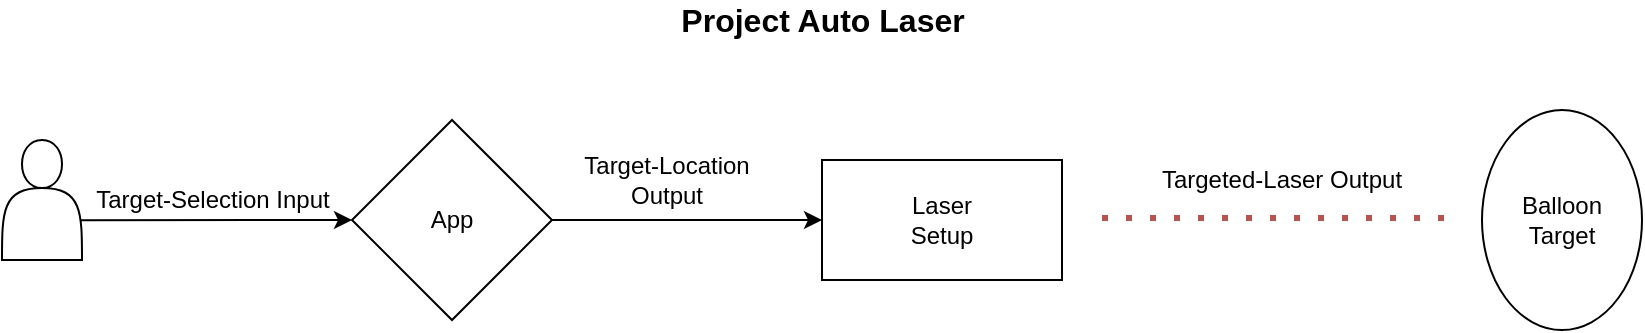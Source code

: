 <mxfile version="15.3.0" type="device"><diagram id="PYq5SXyjXAO9xlZQVAQu" name="Page-1"><mxGraphModel dx="982" dy="568" grid="1" gridSize="10" guides="1" tooltips="1" connect="1" arrows="1" fold="1" page="1" pageScale="1" pageWidth="850" pageHeight="1100" math="0" shadow="0"><root><mxCell id="0"/><mxCell id="1" parent="0"/><mxCell id="Lc35dR7bIJBmlMGxVaLT-4" value="" style="rounded=0;whiteSpace=wrap;html=1;" parent="1" vertex="1"><mxGeometry x="425" y="90" width="120" height="60" as="geometry"/></mxCell><mxCell id="Lc35dR7bIJBmlMGxVaLT-5" value="Laser Setup" style="text;html=1;strokeColor=none;fillColor=none;align=center;verticalAlign=middle;whiteSpace=wrap;rounded=0;" parent="1" vertex="1"><mxGeometry x="465" y="110" width="40" height="20" as="geometry"/></mxCell><mxCell id="Lc35dR7bIJBmlMGxVaLT-7" value="" style="rhombus;whiteSpace=wrap;html=1;" parent="1" vertex="1"><mxGeometry x="190" y="70" width="100" height="100" as="geometry"/></mxCell><mxCell id="Lc35dR7bIJBmlMGxVaLT-8" value="App" style="text;html=1;strokeColor=none;fillColor=none;align=center;verticalAlign=middle;whiteSpace=wrap;rounded=0;" parent="1" vertex="1"><mxGeometry x="220" y="110" width="40" height="20" as="geometry"/></mxCell><mxCell id="Lc35dR7bIJBmlMGxVaLT-10" value="" style="endArrow=classic;html=1;entryX=0;entryY=0.5;entryDx=0;entryDy=0;exitX=0.961;exitY=0.669;exitDx=0;exitDy=0;exitPerimeter=0;" parent="1" source="q6mMwJedILN894CEwq-p-17" target="Lc35dR7bIJBmlMGxVaLT-7" edge="1"><mxGeometry width="50" height="50" relative="1" as="geometry"><mxPoint x="80" y="120" as="sourcePoint"/><mxPoint x="170" y="119.71" as="targetPoint"/></mxGeometry></mxCell><mxCell id="Lc35dR7bIJBmlMGxVaLT-11" value="Target-Selection Input" style="text;html=1;align=center;verticalAlign=middle;resizable=0;points=[];autosize=1;strokeColor=none;fillColor=none;" parent="1" vertex="1"><mxGeometry x="55" y="100" width="130" height="20" as="geometry"/></mxCell><mxCell id="Lc35dR7bIJBmlMGxVaLT-14" value="" style="endArrow=classic;html=1;entryX=0;entryY=0.5;entryDx=0;entryDy=0;exitX=1;exitY=0.5;exitDx=0;exitDy=0;" parent="1" source="Lc35dR7bIJBmlMGxVaLT-7" target="Lc35dR7bIJBmlMGxVaLT-4" edge="1"><mxGeometry width="50" height="50" relative="1" as="geometry"><mxPoint x="300" y="120" as="sourcePoint"/><mxPoint x="350" y="70" as="targetPoint"/></mxGeometry></mxCell><mxCell id="Lc35dR7bIJBmlMGxVaLT-15" value="Target-Location Output" style="text;html=1;strokeColor=none;fillColor=none;align=center;verticalAlign=middle;whiteSpace=wrap;rounded=0;" parent="1" vertex="1"><mxGeometry x="290" y="90" width="115" height="20" as="geometry"/></mxCell><mxCell id="Lc35dR7bIJBmlMGxVaLT-25" value="" style="endArrow=none;dashed=1;html=1;dashPattern=1 3;strokeWidth=3;fillColor=#f8cecc;strokeColor=#b85450;jumpSize=2;rounded=1;jumpStyle=sharp;endSize=6;startSize=3;sourcePerimeterSpacing=0;" parent="1" edge="1"><mxGeometry width="50" height="50" relative="1" as="geometry"><mxPoint x="565" y="119" as="sourcePoint"/><mxPoint x="740" y="119" as="targetPoint"/></mxGeometry></mxCell><mxCell id="q6mMwJedILN894CEwq-p-1" value="" style="ellipse;whiteSpace=wrap;html=1;rotation=-90;" parent="1" vertex="1"><mxGeometry x="740" y="80" width="110" height="80" as="geometry"/></mxCell><mxCell id="q6mMwJedILN894CEwq-p-2" value="Targeted-Laser Output" style="text;html=1;strokeColor=none;fillColor=none;align=center;verticalAlign=middle;whiteSpace=wrap;rounded=0;" parent="1" vertex="1"><mxGeometry x="590" y="90" width="130" height="20" as="geometry"/></mxCell><mxCell id="q6mMwJedILN894CEwq-p-3" value="Balloon Target" style="text;html=1;strokeColor=none;fillColor=none;align=center;verticalAlign=middle;whiteSpace=wrap;rounded=0;" parent="1" vertex="1"><mxGeometry x="775" y="110" width="40" height="20" as="geometry"/></mxCell><mxCell id="q6mMwJedILN894CEwq-p-17" value="" style="shape=actor;whiteSpace=wrap;html=1;fillColor=#FFFFFF;" parent="1" vertex="1"><mxGeometry x="15" y="80" width="40" height="60" as="geometry"/></mxCell><mxCell id="id_II5iFd3xQb80qT0mY-1" value="&lt;font style=&quot;font-size: 16px&quot;&gt;&lt;b&gt;Project Auto Laser&lt;/b&gt;&lt;/font&gt;" style="text;html=1;align=center;verticalAlign=middle;resizable=0;points=[];autosize=1;strokeColor=none;fillColor=none;" vertex="1" parent="1"><mxGeometry x="345" y="10" width="160" height="20" as="geometry"/></mxCell></root></mxGraphModel></diagram></mxfile>